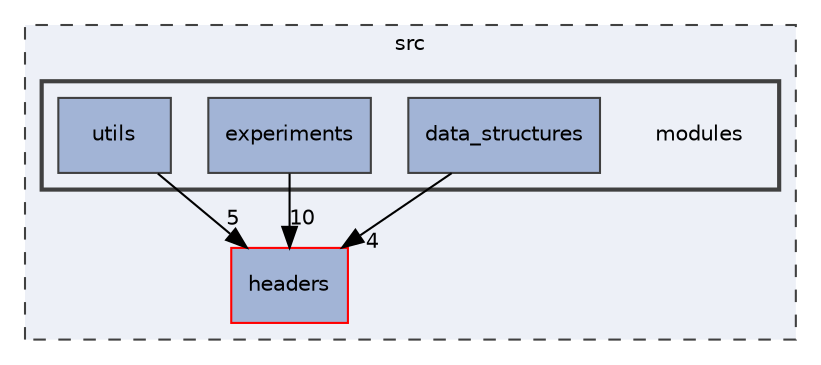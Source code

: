 digraph "src/modules"
{
 // LATEX_PDF_SIZE
  edge [fontname="Helvetica",fontsize="10",labelfontname="Helvetica",labelfontsize="10"];
  node [fontname="Helvetica",fontsize="10",shape=record];
  compound=true
  subgraph clusterdir_68267d1309a1af8e8297ef4c3efbcdba {
    graph [ bgcolor="#edf0f7", pencolor="grey25", style="filled,dashed,", label="src", fontname="Helvetica", fontsize="10", URL="dir_68267d1309a1af8e8297ef4c3efbcdba.html"]
  dir_d0381950fc41278198232cb047ffc1f9 [shape=box, label="headers", style="filled,", fillcolor="#a2b4d6", color="red", URL="dir_d0381950fc41278198232cb047ffc1f9.html"];
  subgraph clusterdir_ddb4d7e95cc2d6c8e1ade10a20d7247d {
    graph [ bgcolor="#edf0f7", pencolor="grey25", style="filled,bold,", label="", fontname="Helvetica", fontsize="10", URL="dir_ddb4d7e95cc2d6c8e1ade10a20d7247d.html"]
    dir_ddb4d7e95cc2d6c8e1ade10a20d7247d [shape=plaintext, label="modules"];
  dir_ad692fca60ec15013bd9ac5ec0354c3d [shape=box, label="data_structures", style="filled,", fillcolor="#a2b4d6", color="grey25", URL="dir_ad692fca60ec15013bd9ac5ec0354c3d.html"];
  dir_4d7b1f0900d308a8ad8ac87fe65a53b9 [shape=box, label="experiments", style="filled,", fillcolor="#a2b4d6", color="grey25", URL="dir_4d7b1f0900d308a8ad8ac87fe65a53b9.html"];
  dir_b0d57db64b1ea5a5c154e45019776ada [shape=box, label="utils", style="filled,", fillcolor="#a2b4d6", color="grey25", URL="dir_b0d57db64b1ea5a5c154e45019776ada.html"];
  }
  }
  dir_ad692fca60ec15013bd9ac5ec0354c3d->dir_d0381950fc41278198232cb047ffc1f9 [headlabel="4", labeldistance=1.5 headhref="dir_000001_000003.html"];
  dir_4d7b1f0900d308a8ad8ac87fe65a53b9->dir_d0381950fc41278198232cb047ffc1f9 [headlabel="10", labeldistance=1.5 headhref="dir_000002_000003.html"];
  dir_b0d57db64b1ea5a5c154e45019776ada->dir_d0381950fc41278198232cb047ffc1f9 [headlabel="5", labeldistance=1.5 headhref="dir_000007_000003.html"];
}
